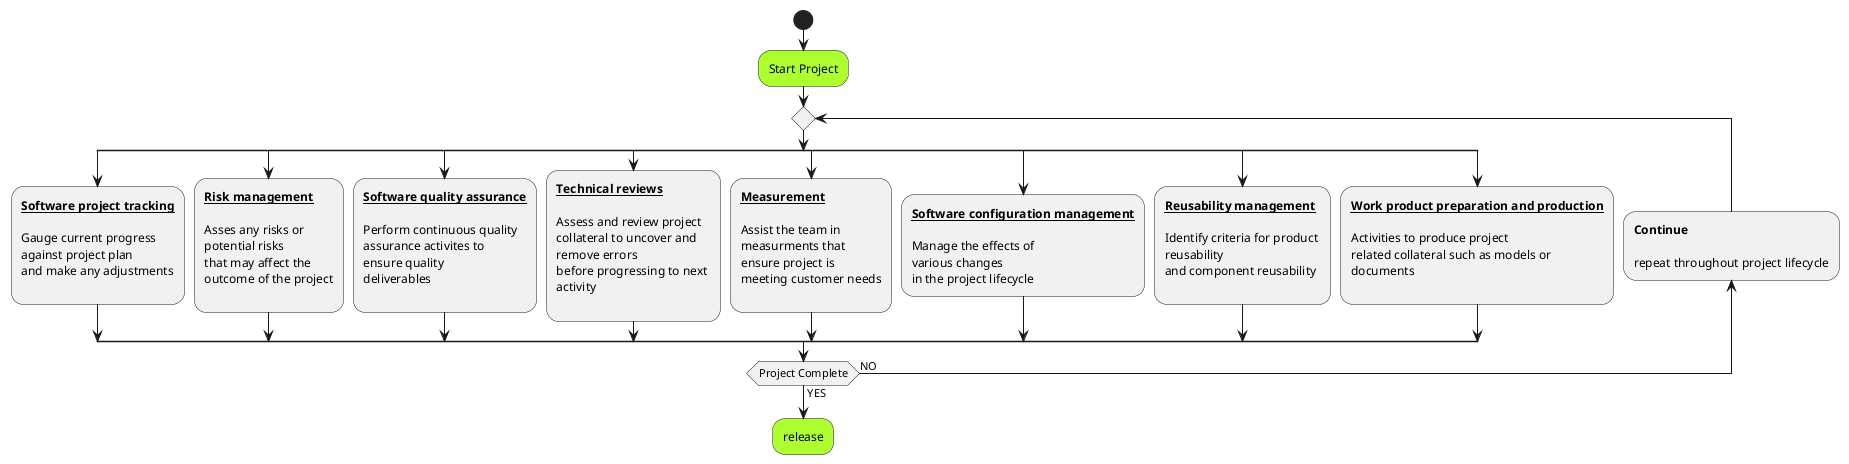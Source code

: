 
@startuml UmbrellaActivities

start

#GreenYellow:Start Project;

repeat

split
  :**__Software project tracking__**

  Gauge current progress
  against project plan
  and make any adjustments
  ;
split again
  :**__Risk management__**

  Asses any risks or
  potential risks
  that may affect the
  outcome of the project
  ;
split again
  :**__Software quality assurance__**
  
  Perform continuous quality
  assurance activites to 
  ensure quality 
  deliverables
  ;
split again
  :**__Technical reviews__**
  
  Assess and review project 
  collateral to uncover and 
  remove errors 
  before progressing to next 
  activity 
  ;
split again
  :**__Measurement__**
  
  Assist the team in 
  measurments that
  ensure project is 
  meeting customer needs
  ;
split again
  :**__Software configuration management__**

  Manage the effects of 
  various changes
  in the project lifecycle;
split again
  :**__Reusability management__**

  Identify criteria for product 
  reusability 
  and component reusability
  ;
split again
  :**__Work product preparation and production__**

  Activities to produce project 
  related collateral such as models or 
  documents
  ;
end split;
backward :**Continue**\n\nrepeat throughout project lifecycle;

repeatwhile (Project Complete) is (NO) not (YES)

#GreenYellow:release;

@enduml

